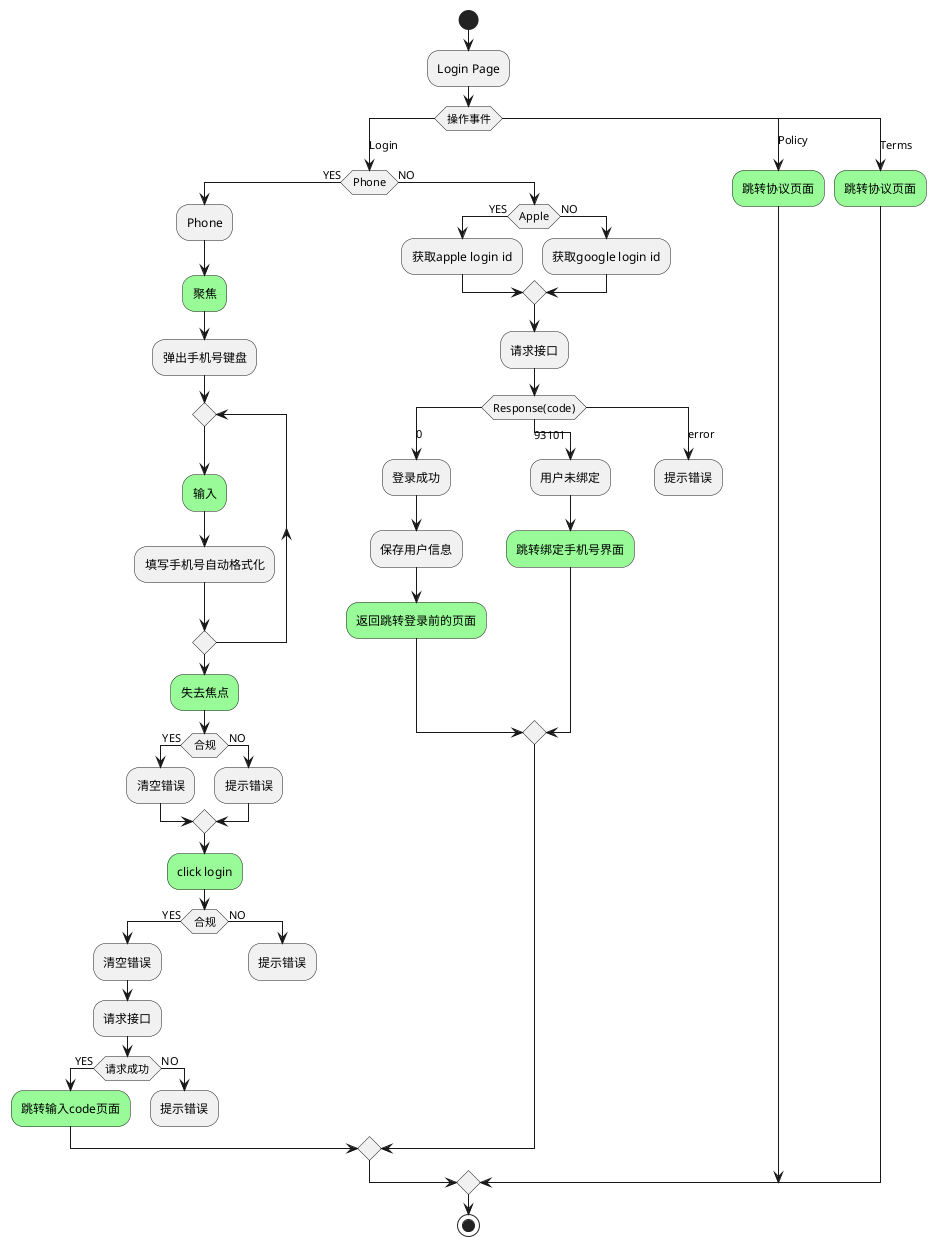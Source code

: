 @startuml Login Page
start
:Login Page;
switch(操作事件)
case (Login)
if (Phone) then (YES)
  :Phone;
  #palegreen:聚焦;
  :弹出手机号键盘;
  repeat
    #palegreen:输入;
    :填写手机号自动格式化;
  repeat while
  #palegreen:失去焦点;
  if (合规) then (YES)
    :清空错误;
  else (NO)
    :提示错误;
  endif
  #palegreen:click login;
  if (合规) then (YES)
    :清空错误;
    :请求接口;
    if (请求成功) then (YES)
      #palegreen:跳转输入code页面;
    else (NO)
      :提示错误;
      kill
    endif
  else (NO)
    :提示错误;
    kill
  endif
else (NO)
  if (Apple) then (YES)
    :获取apple login id;
  else (NO)
    :获取google login id;
  endif
  :请求接口;
  switch(Response(code))
  case (0)
  :登录成功;
  :保存用户信息;
  #palegreen:返回跳转登录前的页面;
  case (93101)
  :用户未绑定;
  #palegreen:跳转绑定手机号界面;
  case (error)
  :提示错误;
  kill
  endswitch
endif
case (Policy)
#palegreen:跳转协议页面;
case (Terms)
#palegreen:跳转协议页面;
endswitch
stop
@enduml